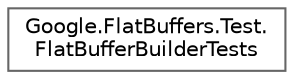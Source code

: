 digraph "Graphical Class Hierarchy"
{
 // LATEX_PDF_SIZE
  bgcolor="transparent";
  edge [fontname=Helvetica,fontsize=10,labelfontname=Helvetica,labelfontsize=10];
  node [fontname=Helvetica,fontsize=10,shape=box,height=0.2,width=0.4];
  rankdir="LR";
  Node0 [id="Node000000",label="Google.FlatBuffers.Test.\lFlatBufferBuilderTests",height=0.2,width=0.4,color="grey40", fillcolor="white", style="filled",URL="$classGoogle_1_1FlatBuffers_1_1Test_1_1FlatBufferBuilderTests.html",tooltip=" "];
}
